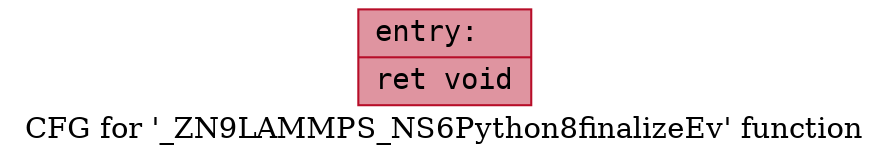 digraph "CFG for '_ZN9LAMMPS_NS6Python8finalizeEv' function" {
	label="CFG for '_ZN9LAMMPS_NS6Python8finalizeEv' function";

	Node0x5636967742e0 [shape=record,color="#b70d28ff", style=filled, fillcolor="#b70d2870" fontname="Courier",label="{entry:\l|  ret void\l}"];
}
